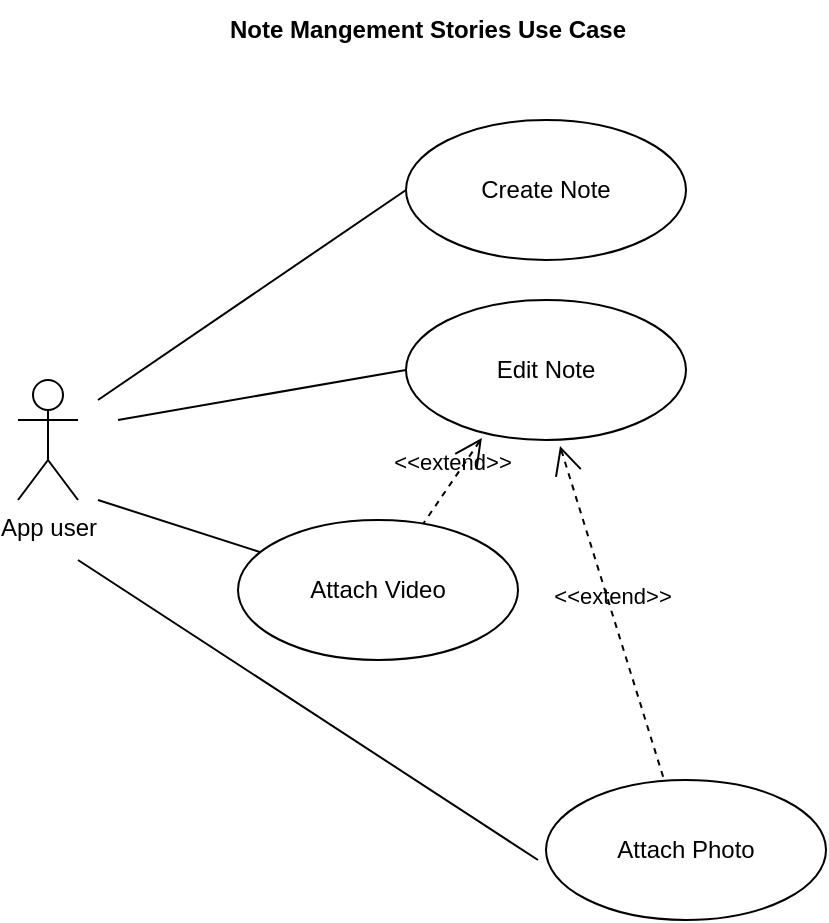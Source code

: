 <mxfile version="26.1.1">
  <diagram name="Page-1" id="BlYlJvyanj7RIRMz2L1-">
    <mxGraphModel dx="1026" dy="650" grid="1" gridSize="10" guides="1" tooltips="1" connect="1" arrows="1" fold="1" page="1" pageScale="1" pageWidth="827" pageHeight="1169" math="0" shadow="0">
      <root>
        <mxCell id="0" />
        <mxCell id="1" parent="0" />
        <mxCell id="o_-gnsf7d-mlj3r4QOCy-2" value="App user" style="shape=umlActor;html=1;verticalLabelPosition=bottom;verticalAlign=top;align=center;" vertex="1" parent="1">
          <mxGeometry x="80" y="200" width="30" height="60" as="geometry" />
        </mxCell>
        <mxCell id="o_-gnsf7d-mlj3r4QOCy-4" value="Create Note" style="ellipse;whiteSpace=wrap;html=1;" vertex="1" parent="1">
          <mxGeometry x="274" y="70" width="140" height="70" as="geometry" />
        </mxCell>
        <mxCell id="o_-gnsf7d-mlj3r4QOCy-5" value="" style="edgeStyle=none;html=1;endArrow=none;verticalAlign=bottom;rounded=0;entryX=0;entryY=0.5;entryDx=0;entryDy=0;" edge="1" parent="1" target="o_-gnsf7d-mlj3r4QOCy-4">
          <mxGeometry width="160" relative="1" as="geometry">
            <mxPoint x="120" y="210" as="sourcePoint" />
            <mxPoint x="480" y="320" as="targetPoint" />
          </mxGeometry>
        </mxCell>
        <mxCell id="o_-gnsf7d-mlj3r4QOCy-6" value="Edit Note" style="ellipse;whiteSpace=wrap;html=1;" vertex="1" parent="1">
          <mxGeometry x="274" y="160" width="140" height="70" as="geometry" />
        </mxCell>
        <mxCell id="o_-gnsf7d-mlj3r4QOCy-7" value="Attach Video" style="ellipse;whiteSpace=wrap;html=1;" vertex="1" parent="1">
          <mxGeometry x="190" y="270" width="140" height="70" as="geometry" />
        </mxCell>
        <mxCell id="o_-gnsf7d-mlj3r4QOCy-8" value="Attach Photo" style="ellipse;whiteSpace=wrap;html=1;" vertex="1" parent="1">
          <mxGeometry x="344" y="400" width="140" height="70" as="geometry" />
        </mxCell>
        <mxCell id="o_-gnsf7d-mlj3r4QOCy-9" value="" style="edgeStyle=none;html=1;endArrow=none;verticalAlign=bottom;rounded=0;entryX=0;entryY=0.5;entryDx=0;entryDy=0;" edge="1" parent="1" target="o_-gnsf7d-mlj3r4QOCy-6">
          <mxGeometry width="160" relative="1" as="geometry">
            <mxPoint x="130" y="220" as="sourcePoint" />
            <mxPoint x="284" y="115" as="targetPoint" />
          </mxGeometry>
        </mxCell>
        <mxCell id="o_-gnsf7d-mlj3r4QOCy-12" value="&amp;lt;&amp;lt;extend&amp;gt;&amp;gt;" style="edgeStyle=none;html=1;startArrow=open;endArrow=none;startSize=12;verticalAlign=bottom;dashed=1;labelBackgroundColor=none;rounded=0;exitX=0.55;exitY=1.043;exitDx=0;exitDy=0;exitPerimeter=0;" edge="1" parent="1" source="o_-gnsf7d-mlj3r4QOCy-6" target="o_-gnsf7d-mlj3r4QOCy-8">
          <mxGeometry width="160" relative="1" as="geometry">
            <mxPoint x="320" y="320" as="sourcePoint" />
            <mxPoint x="480" y="320" as="targetPoint" />
          </mxGeometry>
        </mxCell>
        <mxCell id="o_-gnsf7d-mlj3r4QOCy-13" value="&amp;lt;&amp;lt;extend&amp;gt;&amp;gt;" style="edgeStyle=none;html=1;startArrow=open;endArrow=none;startSize=12;verticalAlign=bottom;dashed=1;labelBackgroundColor=none;rounded=0;exitX=0.271;exitY=0.986;exitDx=0;exitDy=0;exitPerimeter=0;" edge="1" parent="1" source="o_-gnsf7d-mlj3r4QOCy-6" target="o_-gnsf7d-mlj3r4QOCy-7">
          <mxGeometry width="160" relative="1" as="geometry">
            <mxPoint x="361" y="243" as="sourcePoint" />
            <mxPoint x="355" y="450" as="targetPoint" />
          </mxGeometry>
        </mxCell>
        <mxCell id="o_-gnsf7d-mlj3r4QOCy-14" value="" style="edgeStyle=none;html=1;endArrow=none;verticalAlign=bottom;rounded=0;" edge="1" parent="1" target="o_-gnsf7d-mlj3r4QOCy-7">
          <mxGeometry width="160" relative="1" as="geometry">
            <mxPoint x="120" y="260" as="sourcePoint" />
            <mxPoint x="284" y="205" as="targetPoint" />
            <Array as="points" />
          </mxGeometry>
        </mxCell>
        <mxCell id="o_-gnsf7d-mlj3r4QOCy-15" value="" style="edgeStyle=none;html=1;endArrow=none;verticalAlign=bottom;rounded=0;" edge="1" parent="1">
          <mxGeometry width="160" relative="1" as="geometry">
            <mxPoint x="110" y="290" as="sourcePoint" />
            <mxPoint x="340" y="440" as="targetPoint" />
            <Array as="points" />
          </mxGeometry>
        </mxCell>
        <mxCell id="o_-gnsf7d-mlj3r4QOCy-16" value="Note Mangement Stories Use Case" style="text;html=1;align=center;verticalAlign=middle;whiteSpace=wrap;rounded=0;fontStyle=1" vertex="1" parent="1">
          <mxGeometry x="170" y="10" width="230" height="30" as="geometry" />
        </mxCell>
      </root>
    </mxGraphModel>
  </diagram>
</mxfile>
